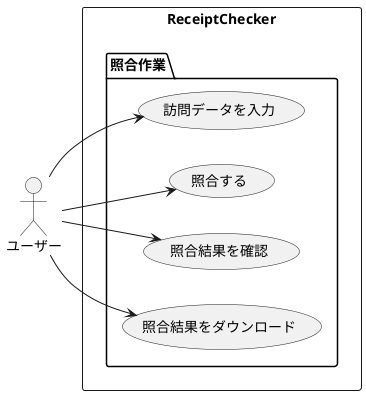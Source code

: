 @startuml ReceiptCheck
left to right direction
Actor ユーザー

rectangle ReceiptChecker {
  package 照合作業 {
    ユーザー --> (訪問データを入力)
    ユーザー --> (照合する)
    ユーザー --> (照合結果を確認)
    ユーザー --> (照合結果をダウンロード)
  }
}

@enduml